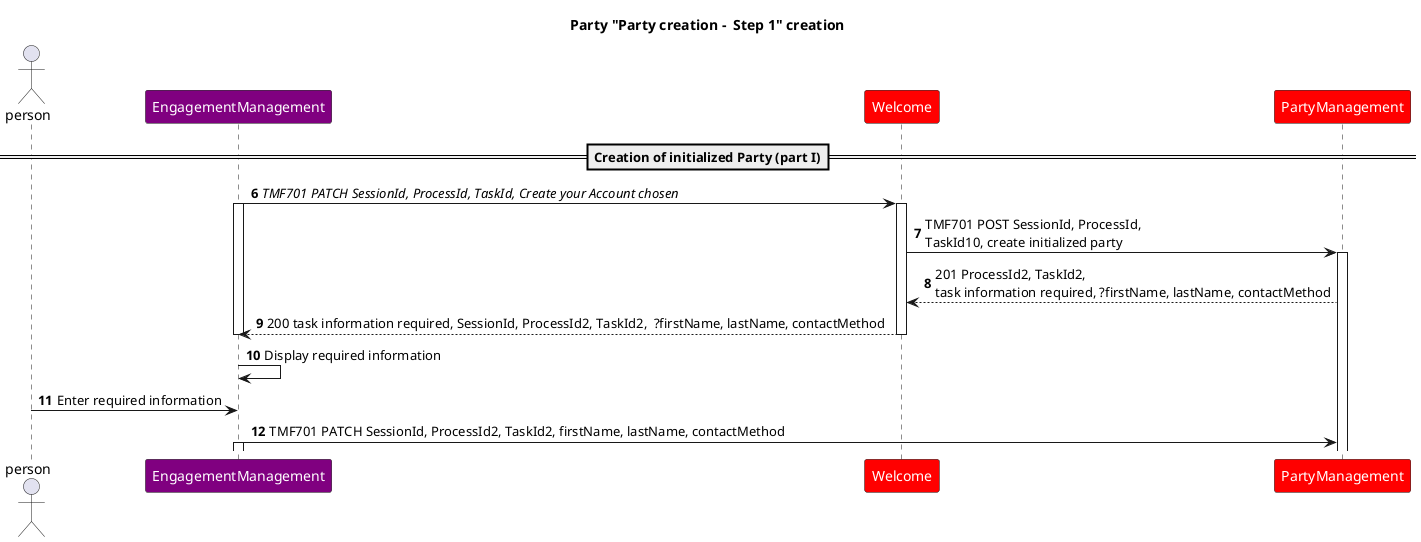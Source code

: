 @startuml
skinparam ParticipantFontColor automatic
Title: Party "Party creation -  Step 1" creation
autonumber 6
actor person
participant EngagementManagement #Purple
participant Welcome #Red
participant PartyManagement #Red

== Creation of initialized Party (part I)==
EngagementManagement ->Welcome: //TMF701 PATCH SessionId, ProcessId, TaskId, Create your Account chosen//
activate Welcome
activate EngagementManagement
Welcome -> PartyManagement: TMF701 POST SessionId, ProcessId,\nTaskId10, create initialized party
activate PartyManagement

PartyManagement --> Welcome: 201 ProcessId2, TaskId2, \ntask information required, ?firstName, lastName, contactMethod
Welcome --> EngagementManagement: 200 task information required, SessionId, ProcessId2, TaskId2,  ?firstName, lastName, contactMethod
deactivate Welcome
deactivate EngagementManagement
EngagementManagement -> EngagementManagement: Display required information
person -> EngagementManagement:Enter required information
EngagementManagement->PartyManagement: TMF701 PATCH SessionId, ProcessId2, TaskId2, firstName, lastName, contactMethod
activate EngagementManagement

@enduml
